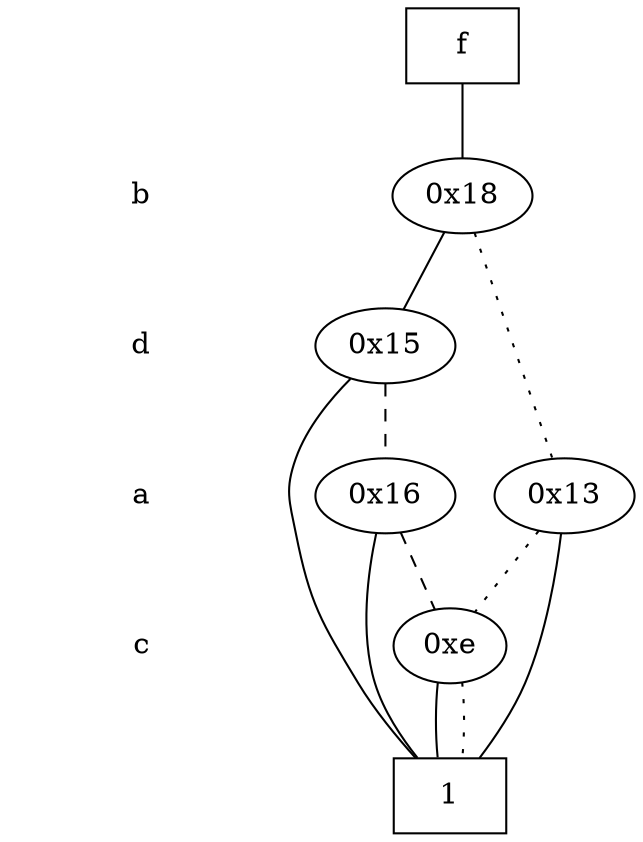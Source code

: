 digraph "DD" {
size = "7.5,10"
center = true;
edge [dir = none];
{ node [shape = plaintext];
  edge [style = invis];
  "CONST NODES" [style = invis];
" b " -> " d " -> " a " -> " c " -> "CONST NODES"; 
}
{ rank = same; node [shape = box]; edge [style = invis];
"  f  "; }
{ rank = same; " b ";
"0x18";
}
{ rank = same; " d ";
"0x15";
}
{ rank = same; " a ";
"0x13";
"0x16";
}
{ rank = same; " c ";
"0xe";
}
{ rank = same; "CONST NODES";
{ node [shape = box]; "0x8";
}
}
"  f  " -> "0x18" [style = solid];
"0x18" -> "0x15";
"0x18" -> "0x13" [style = dotted];
"0x15" -> "0x8";
"0x15" -> "0x16" [style = dashed];
"0x13" -> "0x8";
"0x13" -> "0xe" [style = dotted];
"0x16" -> "0x8";
"0x16" -> "0xe" [style = dashed];
"0xe" -> "0x8";
"0xe" -> "0x8" [style = dotted];
"0x8" [label = "1"];
}
